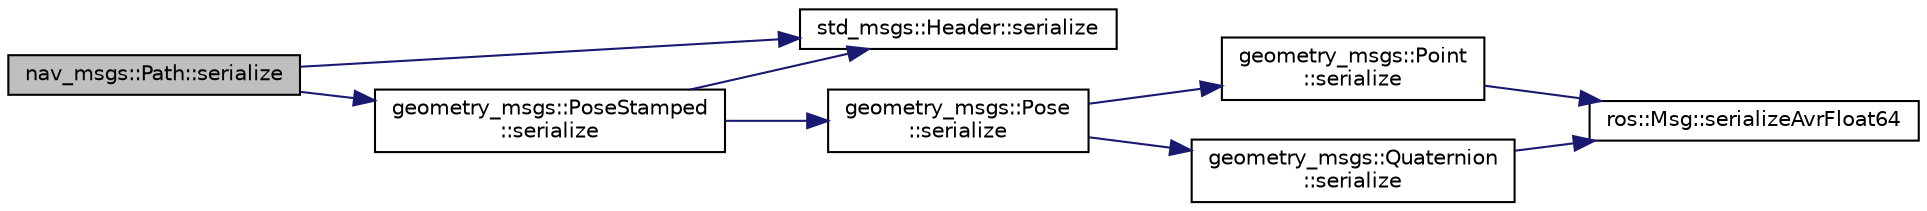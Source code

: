 digraph "nav_msgs::Path::serialize"
{
  edge [fontname="Helvetica",fontsize="10",labelfontname="Helvetica",labelfontsize="10"];
  node [fontname="Helvetica",fontsize="10",shape=record];
  rankdir="LR";
  Node1 [label="nav_msgs::Path::serialize",height=0.2,width=0.4,color="black", fillcolor="grey75", style="filled" fontcolor="black"];
  Node1 -> Node2 [color="midnightblue",fontsize="10",style="solid",fontname="Helvetica"];
  Node2 [label="std_msgs::Header::serialize",height=0.2,width=0.4,color="black", fillcolor="white", style="filled",URL="$classstd__msgs_1_1_header.html#a200c6f9d2576b1a237a19bc2d769925e"];
  Node1 -> Node3 [color="midnightblue",fontsize="10",style="solid",fontname="Helvetica"];
  Node3 [label="geometry_msgs::PoseStamped\l::serialize",height=0.2,width=0.4,color="black", fillcolor="white", style="filled",URL="$classgeometry__msgs_1_1_pose_stamped.html#a0af52a8bdd852a18d6c39b104ab1f2d8"];
  Node3 -> Node2 [color="midnightblue",fontsize="10",style="solid",fontname="Helvetica"];
  Node3 -> Node4 [color="midnightblue",fontsize="10",style="solid",fontname="Helvetica"];
  Node4 [label="geometry_msgs::Pose\l::serialize",height=0.2,width=0.4,color="black", fillcolor="white", style="filled",URL="$classgeometry__msgs_1_1_pose.html#aa19cafeb54ccb2474066c9d181138524"];
  Node4 -> Node5 [color="midnightblue",fontsize="10",style="solid",fontname="Helvetica"];
  Node5 [label="geometry_msgs::Point\l::serialize",height=0.2,width=0.4,color="black", fillcolor="white", style="filled",URL="$classgeometry__msgs_1_1_point.html#a00024cb4ba801f58a690351352c7736f"];
  Node5 -> Node6 [color="midnightblue",fontsize="10",style="solid",fontname="Helvetica"];
  Node6 [label="ros::Msg::serializeAvrFloat64",height=0.2,width=0.4,color="black", fillcolor="white", style="filled",URL="$classros_1_1_msg.html#a3fff55e17efd60a7195a14857ff44897",tooltip="This tricky function handles promoting a 32bit float to a 64bit double, so that AVR can publish messa..."];
  Node4 -> Node7 [color="midnightblue",fontsize="10",style="solid",fontname="Helvetica"];
  Node7 [label="geometry_msgs::Quaternion\l::serialize",height=0.2,width=0.4,color="black", fillcolor="white", style="filled",URL="$classgeometry__msgs_1_1_quaternion.html#a0f1aa1b8b10fffdc9cfb69eb5198a687"];
  Node7 -> Node6 [color="midnightblue",fontsize="10",style="solid",fontname="Helvetica"];
}
